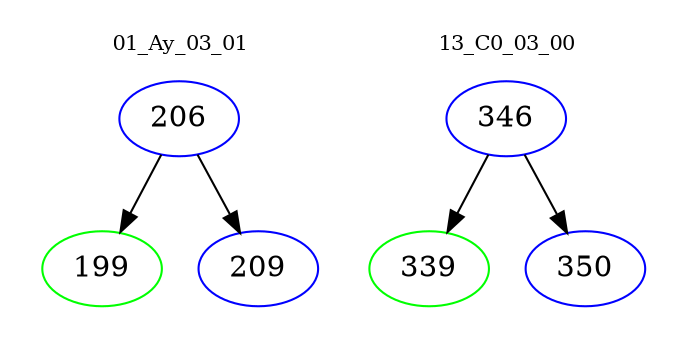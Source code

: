 digraph{
subgraph cluster_0 {
color = white
label = "01_Ay_03_01";
fontsize=10;
T0_206 [label="206", color="blue"]
T0_206 -> T0_199 [color="black"]
T0_199 [label="199", color="green"]
T0_206 -> T0_209 [color="black"]
T0_209 [label="209", color="blue"]
}
subgraph cluster_1 {
color = white
label = "13_C0_03_00";
fontsize=10;
T1_346 [label="346", color="blue"]
T1_346 -> T1_339 [color="black"]
T1_339 [label="339", color="green"]
T1_346 -> T1_350 [color="black"]
T1_350 [label="350", color="blue"]
}
}

